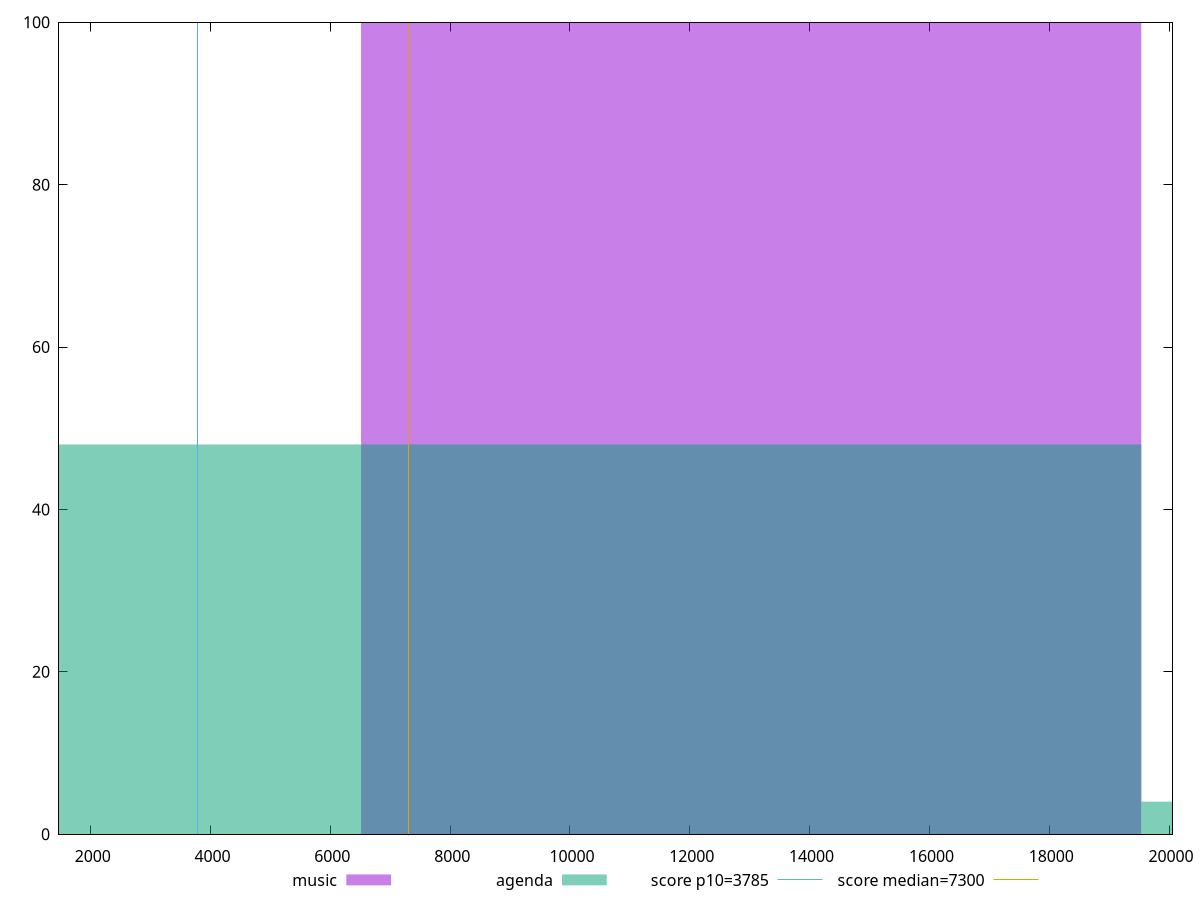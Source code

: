 reset

$music <<EOF
13024.14494480024 100
EOF

$agenda <<EOF
26048.28988960048 4
0 48
13024.14494480024 48
EOF

set key outside below
set boxwidth 13024.14494480024
set xrange [1470.078:20057.4065]
set yrange [0:100]
set trange [0:100]
set style fill transparent solid 0.5 noborder

set parametric
set terminal svg size 640, 500 enhanced background rgb 'white'
set output "reports/report_00028_2021-02-24T12-49-42.674Z/interactive/comparison/histogram/0_vs_1.svg"

plot $music title "music" with boxes, \
     $agenda title "agenda" with boxes, \
     3785,t title "score p10=3785", \
     7300,t title "score median=7300"

reset
